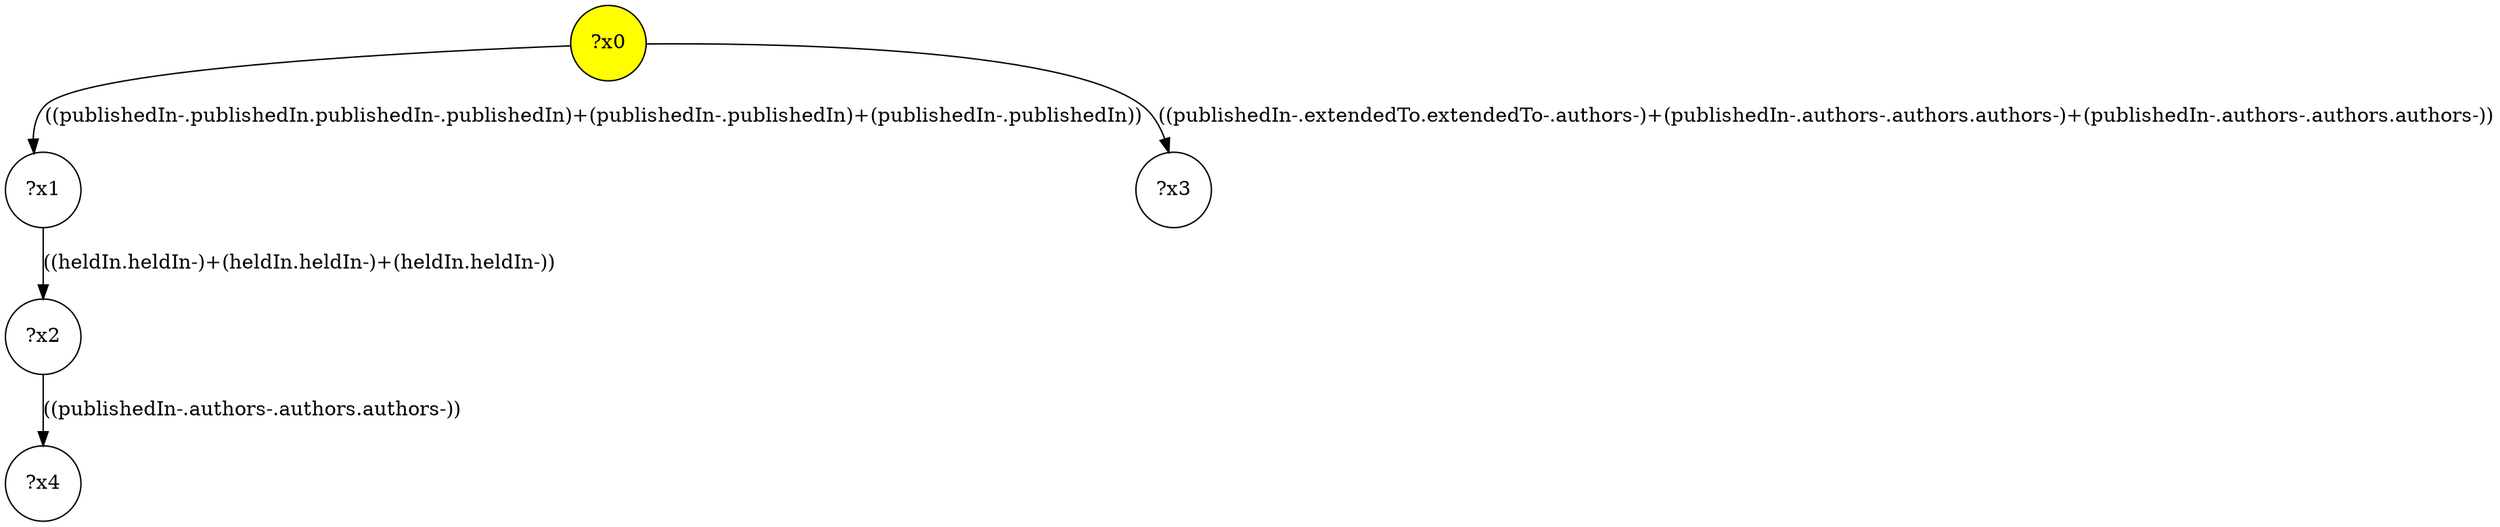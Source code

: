 digraph g {
	x0 [fillcolor="yellow", style="filled," shape=circle, label="?x0"];
	x1 [shape=circle, label="?x1"];
	x0 -> x1 [label="((publishedIn-.publishedIn.publishedIn-.publishedIn)+(publishedIn-.publishedIn)+(publishedIn-.publishedIn))"];
	x2 [shape=circle, label="?x2"];
	x1 -> x2 [label="((heldIn.heldIn-)+(heldIn.heldIn-)+(heldIn.heldIn-))"];
	x3 [shape=circle, label="?x3"];
	x0 -> x3 [label="((publishedIn-.extendedTo.extendedTo-.authors-)+(publishedIn-.authors-.authors.authors-)+(publishedIn-.authors-.authors.authors-))"];
	x4 [shape=circle, label="?x4"];
	x2 -> x4 [label="((publishedIn-.authors-.authors.authors-))"];
}
